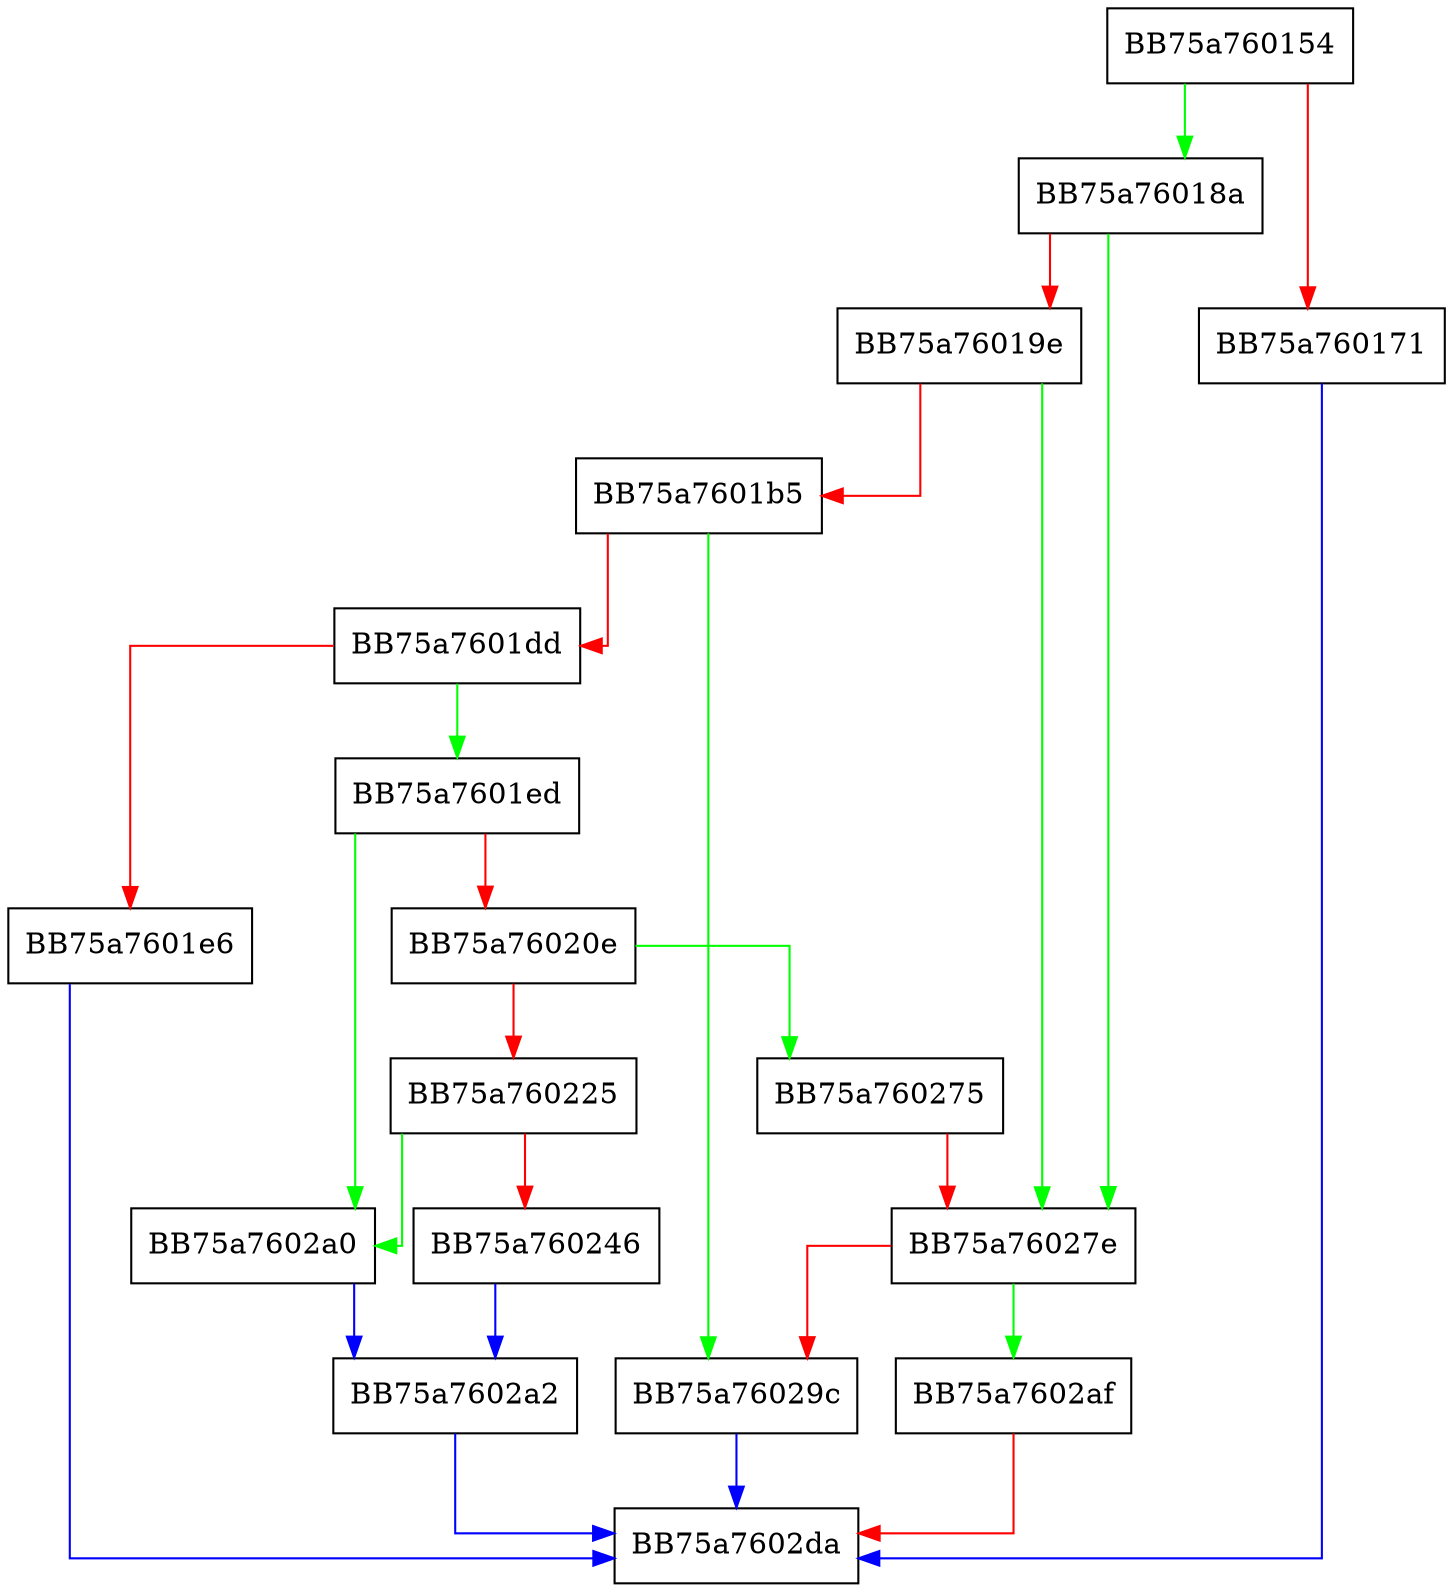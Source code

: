 digraph parseFloat {
  node [shape="box"];
  graph [splines=ortho];
  BB75a760154 -> BB75a76018a [color="green"];
  BB75a760154 -> BB75a760171 [color="red"];
  BB75a760171 -> BB75a7602da [color="blue"];
  BB75a76018a -> BB75a76027e [color="green"];
  BB75a76018a -> BB75a76019e [color="red"];
  BB75a76019e -> BB75a76027e [color="green"];
  BB75a76019e -> BB75a7601b5 [color="red"];
  BB75a7601b5 -> BB75a76029c [color="green"];
  BB75a7601b5 -> BB75a7601dd [color="red"];
  BB75a7601dd -> BB75a7601ed [color="green"];
  BB75a7601dd -> BB75a7601e6 [color="red"];
  BB75a7601e6 -> BB75a7602da [color="blue"];
  BB75a7601ed -> BB75a7602a0 [color="green"];
  BB75a7601ed -> BB75a76020e [color="red"];
  BB75a76020e -> BB75a760275 [color="green"];
  BB75a76020e -> BB75a760225 [color="red"];
  BB75a760225 -> BB75a7602a0 [color="green"];
  BB75a760225 -> BB75a760246 [color="red"];
  BB75a760246 -> BB75a7602a2 [color="blue"];
  BB75a760275 -> BB75a76027e [color="red"];
  BB75a76027e -> BB75a7602af [color="green"];
  BB75a76027e -> BB75a76029c [color="red"];
  BB75a76029c -> BB75a7602da [color="blue"];
  BB75a7602a0 -> BB75a7602a2 [color="blue"];
  BB75a7602a2 -> BB75a7602da [color="blue"];
  BB75a7602af -> BB75a7602da [color="red"];
}